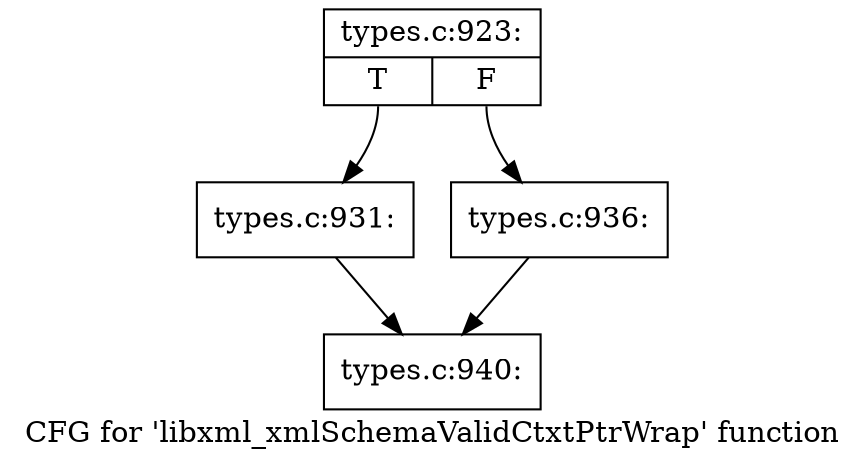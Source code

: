 digraph "CFG for 'libxml_xmlSchemaValidCtxtPtrWrap' function" {
	label="CFG for 'libxml_xmlSchemaValidCtxtPtrWrap' function";

	Node0x43b3f90 [shape=record,label="{types.c:923:|{<s0>T|<s1>F}}"];
	Node0x43b3f90:s0 -> Node0x440d560;
	Node0x43b3f90:s1 -> Node0x440d5b0;
	Node0x440d560 [shape=record,label="{types.c:931:}"];
	Node0x440d560 -> Node0x43b3ee0;
	Node0x440d5b0 [shape=record,label="{types.c:936:}"];
	Node0x440d5b0 -> Node0x43b3ee0;
	Node0x43b3ee0 [shape=record,label="{types.c:940:}"];
}
